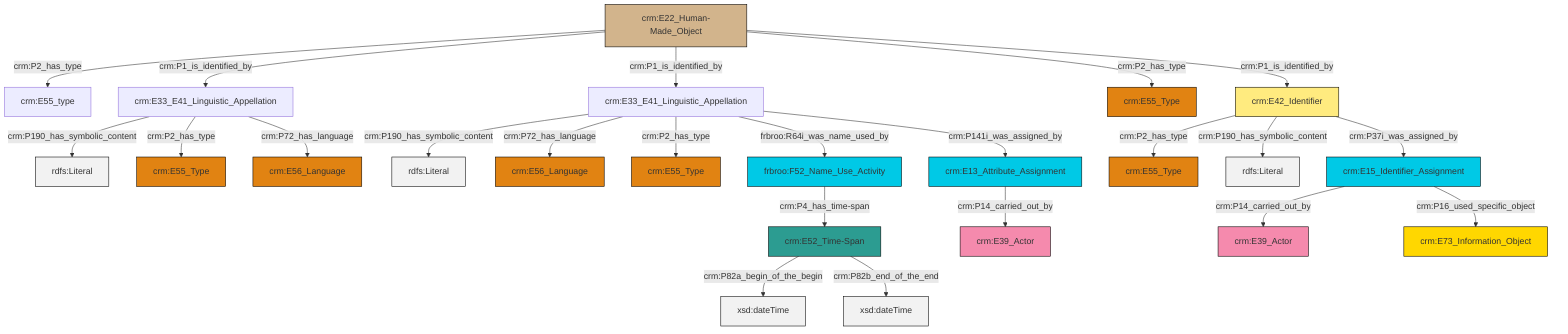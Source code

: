 graph TD
classDef Literal fill:#f2f2f2,stroke:#000000;
classDef CRM_Entity fill:#FFFFFF,stroke:#000000;
classDef Temporal_Entity fill:#00C9E6, stroke:#000000;
classDef Type fill:#E18312, stroke:#000000;
classDef Time-Span fill:#2C9C91, stroke:#000000;
classDef Appellation fill:#FFEB7F, stroke:#000000;
classDef Place fill:#008836, stroke:#000000;
classDef Persistent_Item fill:#B266B2, stroke:#000000;
classDef Conceptual_Object fill:#FFD700, stroke:#000000;
classDef Physical_Thing fill:#D2B48C, stroke:#000000;
classDef Actor fill:#f58aad, stroke:#000000;
classDef PC_Classes fill:#4ce600, stroke:#000000;
classDef Multi fill:#cccccc,stroke:#000000;

0["crm:E33_E41_Linguistic_Appellation"]:::Default -->|crm:P190_has_symbolic_content| 1[rdfs:Literal]:::Literal
10["crm:E22_Human-Made_Object"]:::Physical_Thing -->|crm:P2_has_type| 2["crm:E55_type"]:::Default
10["crm:E22_Human-Made_Object"]:::Physical_Thing -->|crm:P1_is_identified_by| 11["crm:E33_E41_Linguistic_Appellation"]:::Default
11["crm:E33_E41_Linguistic_Appellation"]:::Default -->|crm:P190_has_symbolic_content| 12[rdfs:Literal]:::Literal
18["crm:E42_Identifier"]:::Appellation -->|crm:P2_has_type| 19["crm:E55_Type"]:::Type
22["crm:E52_Time-Span"]:::Time-Span -->|crm:P82a_begin_of_the_begin| 23[xsd:dateTime]:::Literal
10["crm:E22_Human-Made_Object"]:::Physical_Thing -->|crm:P1_is_identified_by| 0["crm:E33_E41_Linguistic_Appellation"]:::Default
18["crm:E42_Identifier"]:::Appellation -->|crm:P190_has_symbolic_content| 24[rdfs:Literal]:::Literal
10["crm:E22_Human-Made_Object"]:::Physical_Thing -->|crm:P2_has_type| 29["crm:E55_Type"]:::Type
11["crm:E33_E41_Linguistic_Appellation"]:::Default -->|crm:P2_has_type| 20["crm:E55_Type"]:::Type
22["crm:E52_Time-Span"]:::Time-Span -->|crm:P82b_end_of_the_end| 35[xsd:dateTime]:::Literal
0["crm:E33_E41_Linguistic_Appellation"]:::Default -->|crm:P72_has_language| 37["crm:E56_Language"]:::Type
18["crm:E42_Identifier"]:::Appellation -->|crm:P37i_was_assigned_by| 8["crm:E15_Identifier_Assignment"]:::Temporal_Entity
10["crm:E22_Human-Made_Object"]:::Physical_Thing -->|crm:P1_is_identified_by| 18["crm:E42_Identifier"]:::Appellation
0["crm:E33_E41_Linguistic_Appellation"]:::Default -->|crm:P2_has_type| 14["crm:E55_Type"]:::Type
0["crm:E33_E41_Linguistic_Appellation"]:::Default -->|frbroo:R64i_was_name_used_by| 6["frbroo:F52_Name_Use_Activity"]:::Temporal_Entity
8["crm:E15_Identifier_Assignment"]:::Temporal_Entity -->|crm:P14_carried_out_by| 25["crm:E39_Actor"]:::Actor
11["crm:E33_E41_Linguistic_Appellation"]:::Default -->|crm:P72_has_language| 4["crm:E56_Language"]:::Type
16["crm:E13_Attribute_Assignment"]:::Temporal_Entity -->|crm:P14_carried_out_by| 40["crm:E39_Actor"]:::Actor
6["frbroo:F52_Name_Use_Activity"]:::Temporal_Entity -->|crm:P4_has_time-span| 22["crm:E52_Time-Span"]:::Time-Span
0["crm:E33_E41_Linguistic_Appellation"]:::Default -->|crm:P141i_was_assigned_by| 16["crm:E13_Attribute_Assignment"]:::Temporal_Entity
8["crm:E15_Identifier_Assignment"]:::Temporal_Entity -->|crm:P16_used_specific_object| 27["crm:E73_Information_Object"]:::Conceptual_Object